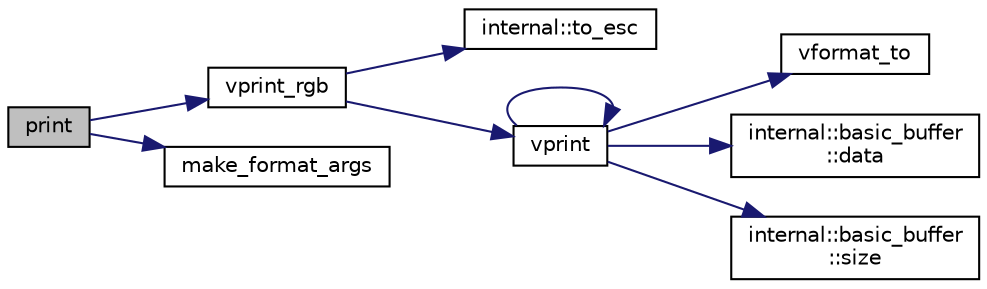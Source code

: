 digraph "print"
{
  edge [fontname="Helvetica",fontsize="10",labelfontname="Helvetica",labelfontsize="10"];
  node [fontname="Helvetica",fontsize="10",shape=record];
  rankdir="LR";
  Node1 [label="print",height=0.2,width=0.4,color="black", fillcolor="grey75", style="filled" fontcolor="black"];
  Node1 -> Node2 [color="midnightblue",fontsize="10",style="solid",fontname="Helvetica"];
  Node2 [label="vprint_rgb",height=0.2,width=0.4,color="black", fillcolor="white", style="filled",URL="$colors_8h.html#a48e10d6f2a899eb8a3de884fe4ee3f56"];
  Node2 -> Node3 [color="midnightblue",fontsize="10",style="solid",fontname="Helvetica"];
  Node3 [label="internal::to_esc",height=0.2,width=0.4,color="black", fillcolor="white", style="filled",URL="$namespaceinternal.html#ad0c96266ded0cc66706cc358355fa7d6"];
  Node2 -> Node4 [color="midnightblue",fontsize="10",style="solid",fontname="Helvetica"];
  Node4 [label="vprint",height=0.2,width=0.4,color="black", fillcolor="white", style="filled",URL="$vendor_2spdlog_2include_2spdlog_2fmt_2bundled_2_core_8h.html#a7122c6820a7e6319d6fc2f30d1292faa"];
  Node4 -> Node4 [color="midnightblue",fontsize="10",style="solid",fontname="Helvetica"];
  Node4 -> Node5 [color="midnightblue",fontsize="10",style="solid",fontname="Helvetica"];
  Node5 [label="vformat_to",height=0.2,width=0.4,color="black", fillcolor="white", style="filled",URL="$vendor_2spdlog_2include_2spdlog_2fmt_2bundled_2_core_8h.html#ae2022f6959a9a0bccb6a0770bdb76f43"];
  Node4 -> Node6 [color="midnightblue",fontsize="10",style="solid",fontname="Helvetica"];
  Node6 [label="internal::basic_buffer\l::data",height=0.2,width=0.4,color="black", fillcolor="white", style="filled",URL="$classinternal_1_1basic__buffer.html#ab4a96d7d4394f469568d290fde5a75a7"];
  Node4 -> Node7 [color="midnightblue",fontsize="10",style="solid",fontname="Helvetica"];
  Node7 [label="internal::basic_buffer\l::size",height=0.2,width=0.4,color="black", fillcolor="white", style="filled",URL="$classinternal_1_1basic__buffer.html#abc95713c3873c5820f10105fe7c7af93"];
  Node1 -> Node8 [color="midnightblue",fontsize="10",style="solid",fontname="Helvetica"];
  Node8 [label="make_format_args",height=0.2,width=0.4,color="black", fillcolor="white", style="filled",URL="$vendor_2spdlog_2include_2spdlog_2fmt_2bundled_2_core_8h.html#a152ae8803b5ab9ca235a32807800581f"];
}

